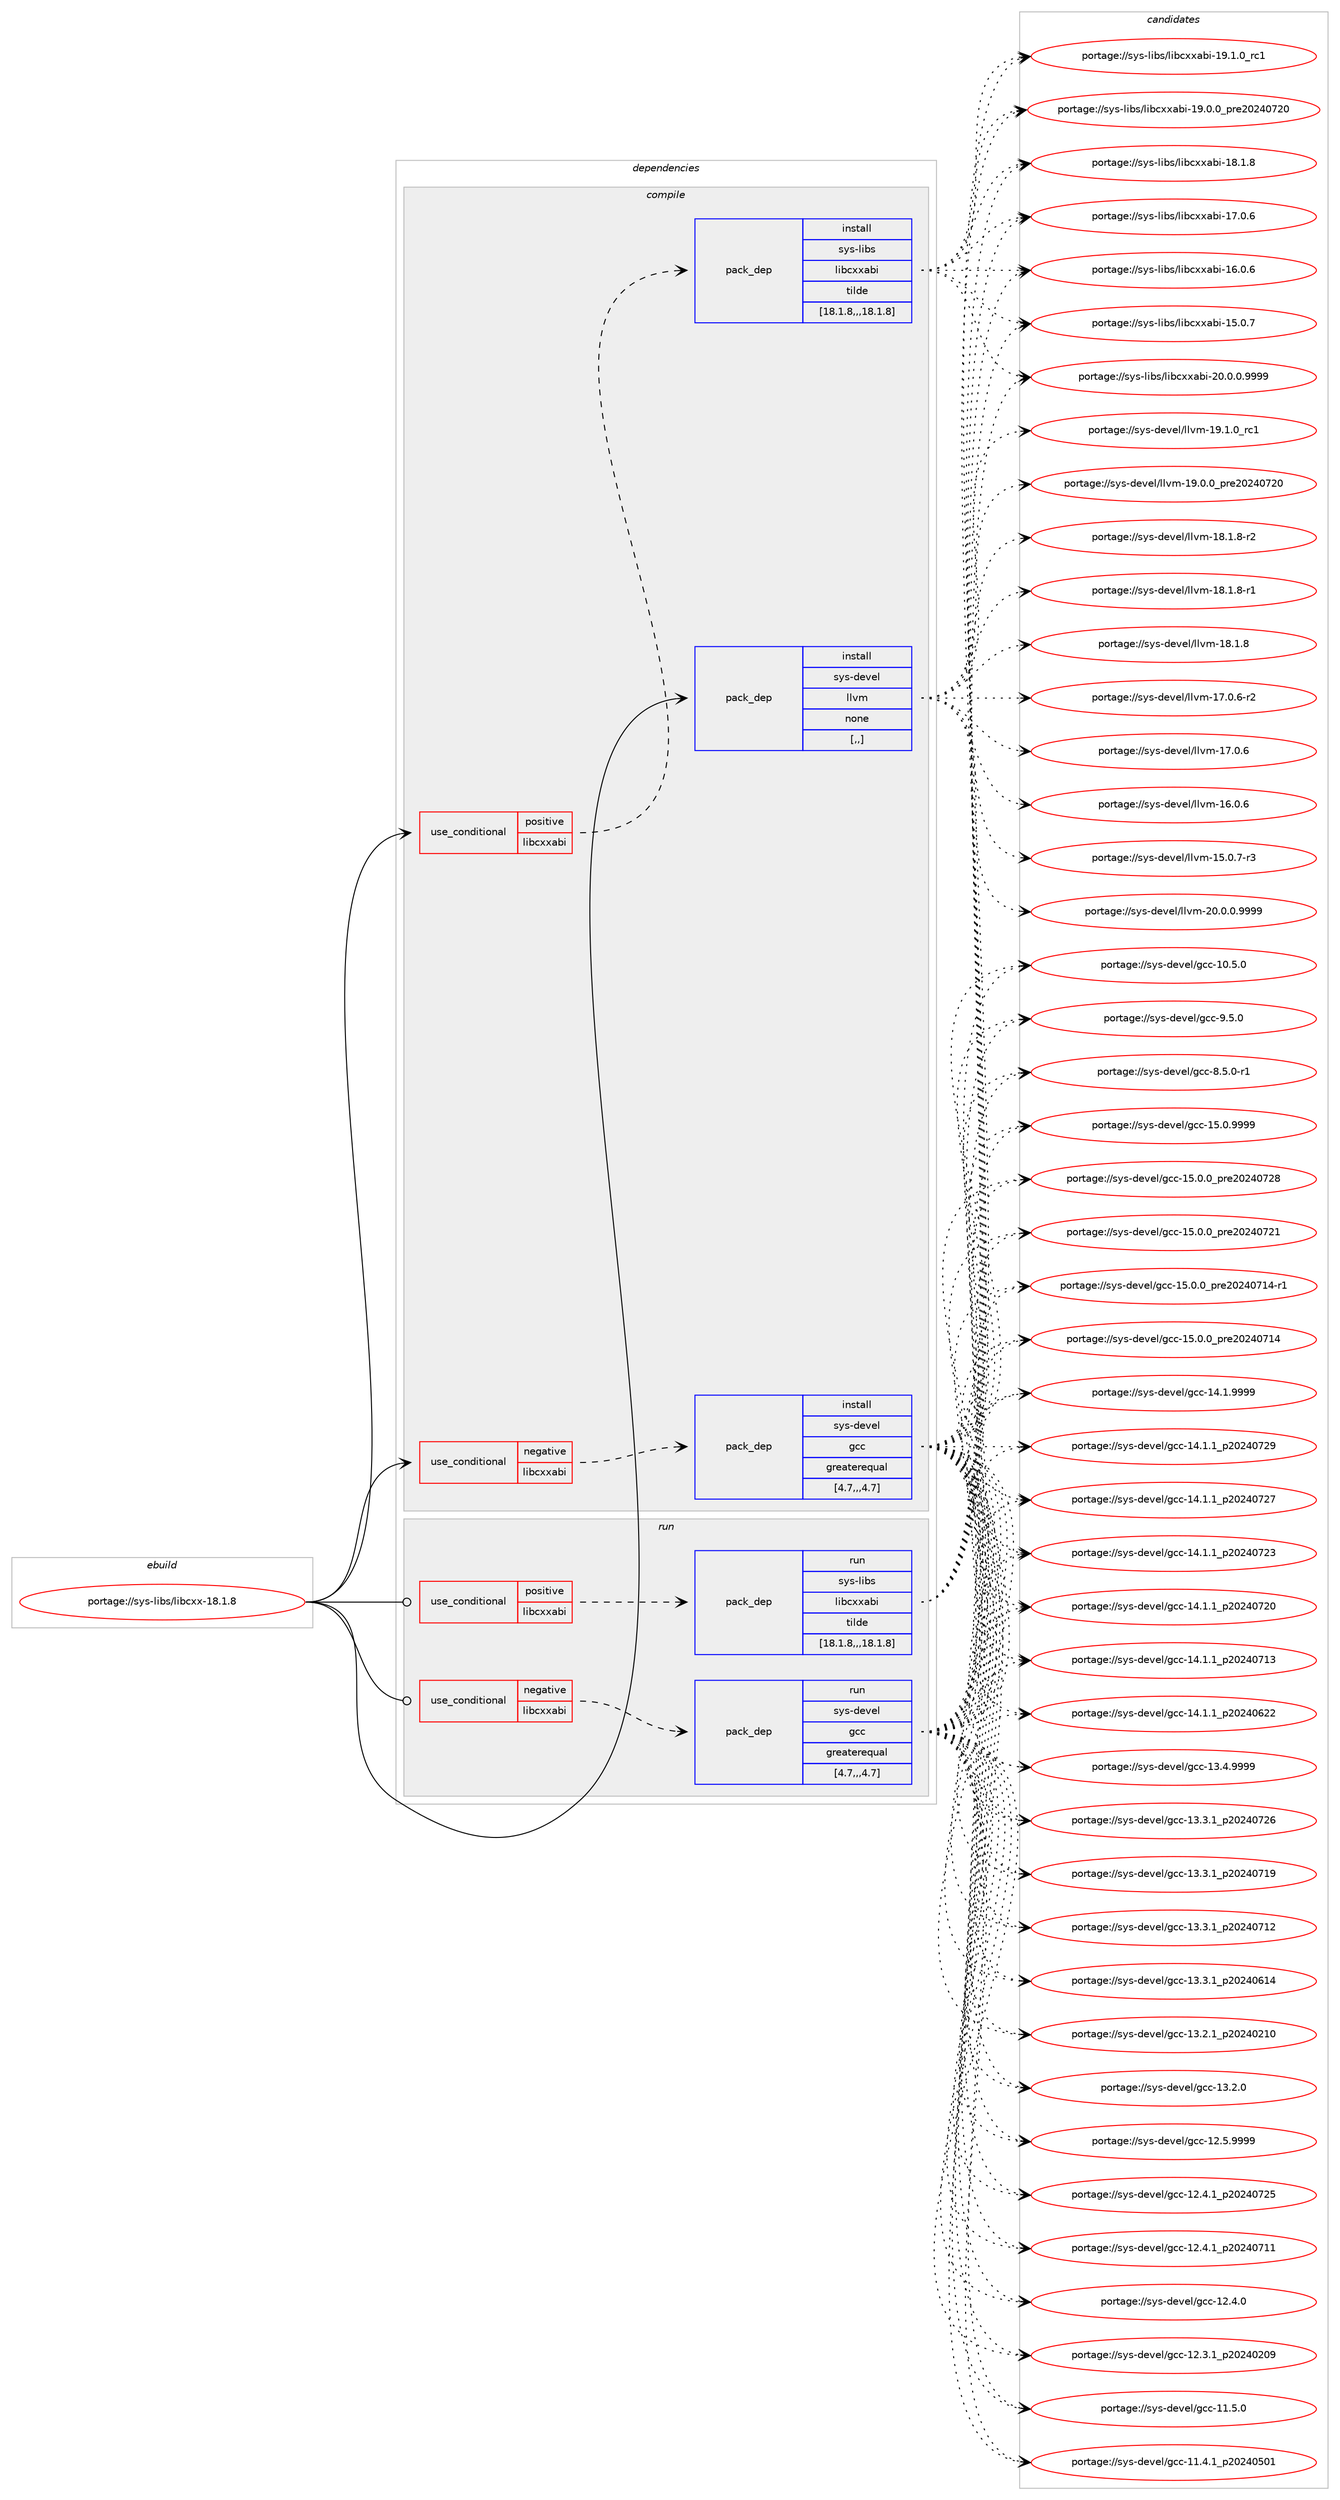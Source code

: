 digraph prolog {

# *************
# Graph options
# *************

newrank=true;
concentrate=true;
compound=true;
graph [rankdir=LR,fontname=Helvetica,fontsize=10,ranksep=1.5];#, ranksep=2.5, nodesep=0.2];
edge  [arrowhead=vee];
node  [fontname=Helvetica,fontsize=10];

# **********
# The ebuild
# **********

subgraph cluster_leftcol {
color=gray;
label=<<i>ebuild</i>>;
id [label="portage://sys-libs/libcxx-18.1.8", color=red, width=4, href="../sys-libs/libcxx-18.1.8.svg"];
}

# ****************
# The dependencies
# ****************

subgraph cluster_midcol {
color=gray;
label=<<i>dependencies</i>>;
subgraph cluster_compile {
fillcolor="#eeeeee";
style=filled;
label=<<i>compile</i>>;
subgraph cond117479 {
dependency440899 [label=<<TABLE BORDER="0" CELLBORDER="1" CELLSPACING="0" CELLPADDING="4"><TR><TD ROWSPAN="3" CELLPADDING="10">use_conditional</TD></TR><TR><TD>negative</TD></TR><TR><TD>libcxxabi</TD></TR></TABLE>>, shape=none, color=red];
subgraph pack320422 {
dependency440900 [label=<<TABLE BORDER="0" CELLBORDER="1" CELLSPACING="0" CELLPADDING="4" WIDTH="220"><TR><TD ROWSPAN="6" CELLPADDING="30">pack_dep</TD></TR><TR><TD WIDTH="110">install</TD></TR><TR><TD>sys-devel</TD></TR><TR><TD>gcc</TD></TR><TR><TD>greaterequal</TD></TR><TR><TD>[4.7,,,4.7]</TD></TR></TABLE>>, shape=none, color=blue];
}
dependency440899:e -> dependency440900:w [weight=20,style="dashed",arrowhead="vee"];
}
id:e -> dependency440899:w [weight=20,style="solid",arrowhead="vee"];
subgraph cond117480 {
dependency440901 [label=<<TABLE BORDER="0" CELLBORDER="1" CELLSPACING="0" CELLPADDING="4"><TR><TD ROWSPAN="3" CELLPADDING="10">use_conditional</TD></TR><TR><TD>positive</TD></TR><TR><TD>libcxxabi</TD></TR></TABLE>>, shape=none, color=red];
subgraph pack320423 {
dependency440902 [label=<<TABLE BORDER="0" CELLBORDER="1" CELLSPACING="0" CELLPADDING="4" WIDTH="220"><TR><TD ROWSPAN="6" CELLPADDING="30">pack_dep</TD></TR><TR><TD WIDTH="110">install</TD></TR><TR><TD>sys-libs</TD></TR><TR><TD>libcxxabi</TD></TR><TR><TD>tilde</TD></TR><TR><TD>[18.1.8,,,18.1.8]</TD></TR></TABLE>>, shape=none, color=blue];
}
dependency440901:e -> dependency440902:w [weight=20,style="dashed",arrowhead="vee"];
}
id:e -> dependency440901:w [weight=20,style="solid",arrowhead="vee"];
subgraph pack320424 {
dependency440903 [label=<<TABLE BORDER="0" CELLBORDER="1" CELLSPACING="0" CELLPADDING="4" WIDTH="220"><TR><TD ROWSPAN="6" CELLPADDING="30">pack_dep</TD></TR><TR><TD WIDTH="110">install</TD></TR><TR><TD>sys-devel</TD></TR><TR><TD>llvm</TD></TR><TR><TD>none</TD></TR><TR><TD>[,,]</TD></TR></TABLE>>, shape=none, color=blue];
}
id:e -> dependency440903:w [weight=20,style="solid",arrowhead="vee"];
}
subgraph cluster_compileandrun {
fillcolor="#eeeeee";
style=filled;
label=<<i>compile and run</i>>;
}
subgraph cluster_run {
fillcolor="#eeeeee";
style=filled;
label=<<i>run</i>>;
subgraph cond117481 {
dependency440904 [label=<<TABLE BORDER="0" CELLBORDER="1" CELLSPACING="0" CELLPADDING="4"><TR><TD ROWSPAN="3" CELLPADDING="10">use_conditional</TD></TR><TR><TD>negative</TD></TR><TR><TD>libcxxabi</TD></TR></TABLE>>, shape=none, color=red];
subgraph pack320425 {
dependency440905 [label=<<TABLE BORDER="0" CELLBORDER="1" CELLSPACING="0" CELLPADDING="4" WIDTH="220"><TR><TD ROWSPAN="6" CELLPADDING="30">pack_dep</TD></TR><TR><TD WIDTH="110">run</TD></TR><TR><TD>sys-devel</TD></TR><TR><TD>gcc</TD></TR><TR><TD>greaterequal</TD></TR><TR><TD>[4.7,,,4.7]</TD></TR></TABLE>>, shape=none, color=blue];
}
dependency440904:e -> dependency440905:w [weight=20,style="dashed",arrowhead="vee"];
}
id:e -> dependency440904:w [weight=20,style="solid",arrowhead="odot"];
subgraph cond117482 {
dependency440906 [label=<<TABLE BORDER="0" CELLBORDER="1" CELLSPACING="0" CELLPADDING="4"><TR><TD ROWSPAN="3" CELLPADDING="10">use_conditional</TD></TR><TR><TD>positive</TD></TR><TR><TD>libcxxabi</TD></TR></TABLE>>, shape=none, color=red];
subgraph pack320426 {
dependency440907 [label=<<TABLE BORDER="0" CELLBORDER="1" CELLSPACING="0" CELLPADDING="4" WIDTH="220"><TR><TD ROWSPAN="6" CELLPADDING="30">pack_dep</TD></TR><TR><TD WIDTH="110">run</TD></TR><TR><TD>sys-libs</TD></TR><TR><TD>libcxxabi</TD></TR><TR><TD>tilde</TD></TR><TR><TD>[18.1.8,,,18.1.8]</TD></TR></TABLE>>, shape=none, color=blue];
}
dependency440906:e -> dependency440907:w [weight=20,style="dashed",arrowhead="vee"];
}
id:e -> dependency440906:w [weight=20,style="solid",arrowhead="odot"];
}
}

# **************
# The candidates
# **************

subgraph cluster_choices {
rank=same;
color=gray;
label=<<i>candidates</i>>;

subgraph choice320422 {
color=black;
nodesep=1;
choice1151211154510010111810110847103999945495346484657575757 [label="portage://sys-devel/gcc-15.0.9999", color=red, width=4,href="../sys-devel/gcc-15.0.9999.svg"];
choice1151211154510010111810110847103999945495346484648951121141015048505248555056 [label="portage://sys-devel/gcc-15.0.0_pre20240728", color=red, width=4,href="../sys-devel/gcc-15.0.0_pre20240728.svg"];
choice1151211154510010111810110847103999945495346484648951121141015048505248555049 [label="portage://sys-devel/gcc-15.0.0_pre20240721", color=red, width=4,href="../sys-devel/gcc-15.0.0_pre20240721.svg"];
choice11512111545100101118101108471039999454953464846489511211410150485052485549524511449 [label="portage://sys-devel/gcc-15.0.0_pre20240714-r1", color=red, width=4,href="../sys-devel/gcc-15.0.0_pre20240714-r1.svg"];
choice1151211154510010111810110847103999945495346484648951121141015048505248554952 [label="portage://sys-devel/gcc-15.0.0_pre20240714", color=red, width=4,href="../sys-devel/gcc-15.0.0_pre20240714.svg"];
choice1151211154510010111810110847103999945495246494657575757 [label="portage://sys-devel/gcc-14.1.9999", color=red, width=4,href="../sys-devel/gcc-14.1.9999.svg"];
choice1151211154510010111810110847103999945495246494649951125048505248555057 [label="portage://sys-devel/gcc-14.1.1_p20240729", color=red, width=4,href="../sys-devel/gcc-14.1.1_p20240729.svg"];
choice1151211154510010111810110847103999945495246494649951125048505248555055 [label="portage://sys-devel/gcc-14.1.1_p20240727", color=red, width=4,href="../sys-devel/gcc-14.1.1_p20240727.svg"];
choice1151211154510010111810110847103999945495246494649951125048505248555051 [label="portage://sys-devel/gcc-14.1.1_p20240723", color=red, width=4,href="../sys-devel/gcc-14.1.1_p20240723.svg"];
choice1151211154510010111810110847103999945495246494649951125048505248555048 [label="portage://sys-devel/gcc-14.1.1_p20240720", color=red, width=4,href="../sys-devel/gcc-14.1.1_p20240720.svg"];
choice1151211154510010111810110847103999945495246494649951125048505248554951 [label="portage://sys-devel/gcc-14.1.1_p20240713", color=red, width=4,href="../sys-devel/gcc-14.1.1_p20240713.svg"];
choice1151211154510010111810110847103999945495246494649951125048505248545050 [label="portage://sys-devel/gcc-14.1.1_p20240622", color=red, width=4,href="../sys-devel/gcc-14.1.1_p20240622.svg"];
choice1151211154510010111810110847103999945495146524657575757 [label="portage://sys-devel/gcc-13.4.9999", color=red, width=4,href="../sys-devel/gcc-13.4.9999.svg"];
choice1151211154510010111810110847103999945495146514649951125048505248555054 [label="portage://sys-devel/gcc-13.3.1_p20240726", color=red, width=4,href="../sys-devel/gcc-13.3.1_p20240726.svg"];
choice1151211154510010111810110847103999945495146514649951125048505248554957 [label="portage://sys-devel/gcc-13.3.1_p20240719", color=red, width=4,href="../sys-devel/gcc-13.3.1_p20240719.svg"];
choice1151211154510010111810110847103999945495146514649951125048505248554950 [label="portage://sys-devel/gcc-13.3.1_p20240712", color=red, width=4,href="../sys-devel/gcc-13.3.1_p20240712.svg"];
choice1151211154510010111810110847103999945495146514649951125048505248544952 [label="portage://sys-devel/gcc-13.3.1_p20240614", color=red, width=4,href="../sys-devel/gcc-13.3.1_p20240614.svg"];
choice1151211154510010111810110847103999945495146504649951125048505248504948 [label="portage://sys-devel/gcc-13.2.1_p20240210", color=red, width=4,href="../sys-devel/gcc-13.2.1_p20240210.svg"];
choice1151211154510010111810110847103999945495146504648 [label="portage://sys-devel/gcc-13.2.0", color=red, width=4,href="../sys-devel/gcc-13.2.0.svg"];
choice1151211154510010111810110847103999945495046534657575757 [label="portage://sys-devel/gcc-12.5.9999", color=red, width=4,href="../sys-devel/gcc-12.5.9999.svg"];
choice1151211154510010111810110847103999945495046524649951125048505248555053 [label="portage://sys-devel/gcc-12.4.1_p20240725", color=red, width=4,href="../sys-devel/gcc-12.4.1_p20240725.svg"];
choice1151211154510010111810110847103999945495046524649951125048505248554949 [label="portage://sys-devel/gcc-12.4.1_p20240711", color=red, width=4,href="../sys-devel/gcc-12.4.1_p20240711.svg"];
choice1151211154510010111810110847103999945495046524648 [label="portage://sys-devel/gcc-12.4.0", color=red, width=4,href="../sys-devel/gcc-12.4.0.svg"];
choice1151211154510010111810110847103999945495046514649951125048505248504857 [label="portage://sys-devel/gcc-12.3.1_p20240209", color=red, width=4,href="../sys-devel/gcc-12.3.1_p20240209.svg"];
choice1151211154510010111810110847103999945494946534648 [label="portage://sys-devel/gcc-11.5.0", color=red, width=4,href="../sys-devel/gcc-11.5.0.svg"];
choice1151211154510010111810110847103999945494946524649951125048505248534849 [label="portage://sys-devel/gcc-11.4.1_p20240501", color=red, width=4,href="../sys-devel/gcc-11.4.1_p20240501.svg"];
choice1151211154510010111810110847103999945494846534648 [label="portage://sys-devel/gcc-10.5.0", color=red, width=4,href="../sys-devel/gcc-10.5.0.svg"];
choice11512111545100101118101108471039999455746534648 [label="portage://sys-devel/gcc-9.5.0", color=red, width=4,href="../sys-devel/gcc-9.5.0.svg"];
choice115121115451001011181011084710399994556465346484511449 [label="portage://sys-devel/gcc-8.5.0-r1", color=red, width=4,href="../sys-devel/gcc-8.5.0-r1.svg"];
dependency440900:e -> choice1151211154510010111810110847103999945495346484657575757:w [style=dotted,weight="100"];
dependency440900:e -> choice1151211154510010111810110847103999945495346484648951121141015048505248555056:w [style=dotted,weight="100"];
dependency440900:e -> choice1151211154510010111810110847103999945495346484648951121141015048505248555049:w [style=dotted,weight="100"];
dependency440900:e -> choice11512111545100101118101108471039999454953464846489511211410150485052485549524511449:w [style=dotted,weight="100"];
dependency440900:e -> choice1151211154510010111810110847103999945495346484648951121141015048505248554952:w [style=dotted,weight="100"];
dependency440900:e -> choice1151211154510010111810110847103999945495246494657575757:w [style=dotted,weight="100"];
dependency440900:e -> choice1151211154510010111810110847103999945495246494649951125048505248555057:w [style=dotted,weight="100"];
dependency440900:e -> choice1151211154510010111810110847103999945495246494649951125048505248555055:w [style=dotted,weight="100"];
dependency440900:e -> choice1151211154510010111810110847103999945495246494649951125048505248555051:w [style=dotted,weight="100"];
dependency440900:e -> choice1151211154510010111810110847103999945495246494649951125048505248555048:w [style=dotted,weight="100"];
dependency440900:e -> choice1151211154510010111810110847103999945495246494649951125048505248554951:w [style=dotted,weight="100"];
dependency440900:e -> choice1151211154510010111810110847103999945495246494649951125048505248545050:w [style=dotted,weight="100"];
dependency440900:e -> choice1151211154510010111810110847103999945495146524657575757:w [style=dotted,weight="100"];
dependency440900:e -> choice1151211154510010111810110847103999945495146514649951125048505248555054:w [style=dotted,weight="100"];
dependency440900:e -> choice1151211154510010111810110847103999945495146514649951125048505248554957:w [style=dotted,weight="100"];
dependency440900:e -> choice1151211154510010111810110847103999945495146514649951125048505248554950:w [style=dotted,weight="100"];
dependency440900:e -> choice1151211154510010111810110847103999945495146514649951125048505248544952:w [style=dotted,weight="100"];
dependency440900:e -> choice1151211154510010111810110847103999945495146504649951125048505248504948:w [style=dotted,weight="100"];
dependency440900:e -> choice1151211154510010111810110847103999945495146504648:w [style=dotted,weight="100"];
dependency440900:e -> choice1151211154510010111810110847103999945495046534657575757:w [style=dotted,weight="100"];
dependency440900:e -> choice1151211154510010111810110847103999945495046524649951125048505248555053:w [style=dotted,weight="100"];
dependency440900:e -> choice1151211154510010111810110847103999945495046524649951125048505248554949:w [style=dotted,weight="100"];
dependency440900:e -> choice1151211154510010111810110847103999945495046524648:w [style=dotted,weight="100"];
dependency440900:e -> choice1151211154510010111810110847103999945495046514649951125048505248504857:w [style=dotted,weight="100"];
dependency440900:e -> choice1151211154510010111810110847103999945494946534648:w [style=dotted,weight="100"];
dependency440900:e -> choice1151211154510010111810110847103999945494946524649951125048505248534849:w [style=dotted,weight="100"];
dependency440900:e -> choice1151211154510010111810110847103999945494846534648:w [style=dotted,weight="100"];
dependency440900:e -> choice11512111545100101118101108471039999455746534648:w [style=dotted,weight="100"];
dependency440900:e -> choice115121115451001011181011084710399994556465346484511449:w [style=dotted,weight="100"];
}
subgraph choice320423 {
color=black;
nodesep=1;
choice11512111545108105981154710810598991201209798105455048464846484657575757 [label="portage://sys-libs/libcxxabi-20.0.0.9999", color=red, width=4,href="../sys-libs/libcxxabi-20.0.0.9999.svg"];
choice1151211154510810598115471081059899120120979810545495746494648951149949 [label="portage://sys-libs/libcxxabi-19.1.0_rc1", color=red, width=4,href="../sys-libs/libcxxabi-19.1.0_rc1.svg"];
choice1151211154510810598115471081059899120120979810545495746484648951121141015048505248555048 [label="portage://sys-libs/libcxxabi-19.0.0_pre20240720", color=red, width=4,href="../sys-libs/libcxxabi-19.0.0_pre20240720.svg"];
choice1151211154510810598115471081059899120120979810545495646494656 [label="portage://sys-libs/libcxxabi-18.1.8", color=red, width=4,href="../sys-libs/libcxxabi-18.1.8.svg"];
choice1151211154510810598115471081059899120120979810545495546484654 [label="portage://sys-libs/libcxxabi-17.0.6", color=red, width=4,href="../sys-libs/libcxxabi-17.0.6.svg"];
choice1151211154510810598115471081059899120120979810545495446484654 [label="portage://sys-libs/libcxxabi-16.0.6", color=red, width=4,href="../sys-libs/libcxxabi-16.0.6.svg"];
choice1151211154510810598115471081059899120120979810545495346484655 [label="portage://sys-libs/libcxxabi-15.0.7", color=red, width=4,href="../sys-libs/libcxxabi-15.0.7.svg"];
dependency440902:e -> choice11512111545108105981154710810598991201209798105455048464846484657575757:w [style=dotted,weight="100"];
dependency440902:e -> choice1151211154510810598115471081059899120120979810545495746494648951149949:w [style=dotted,weight="100"];
dependency440902:e -> choice1151211154510810598115471081059899120120979810545495746484648951121141015048505248555048:w [style=dotted,weight="100"];
dependency440902:e -> choice1151211154510810598115471081059899120120979810545495646494656:w [style=dotted,weight="100"];
dependency440902:e -> choice1151211154510810598115471081059899120120979810545495546484654:w [style=dotted,weight="100"];
dependency440902:e -> choice1151211154510810598115471081059899120120979810545495446484654:w [style=dotted,weight="100"];
dependency440902:e -> choice1151211154510810598115471081059899120120979810545495346484655:w [style=dotted,weight="100"];
}
subgraph choice320424 {
color=black;
nodesep=1;
choice1151211154510010111810110847108108118109455048464846484657575757 [label="portage://sys-devel/llvm-20.0.0.9999", color=red, width=4,href="../sys-devel/llvm-20.0.0.9999.svg"];
choice115121115451001011181011084710810811810945495746494648951149949 [label="portage://sys-devel/llvm-19.1.0_rc1", color=red, width=4,href="../sys-devel/llvm-19.1.0_rc1.svg"];
choice115121115451001011181011084710810811810945495746484648951121141015048505248555048 [label="portage://sys-devel/llvm-19.0.0_pre20240720", color=red, width=4,href="../sys-devel/llvm-19.0.0_pre20240720.svg"];
choice1151211154510010111810110847108108118109454956464946564511450 [label="portage://sys-devel/llvm-18.1.8-r2", color=red, width=4,href="../sys-devel/llvm-18.1.8-r2.svg"];
choice1151211154510010111810110847108108118109454956464946564511449 [label="portage://sys-devel/llvm-18.1.8-r1", color=red, width=4,href="../sys-devel/llvm-18.1.8-r1.svg"];
choice115121115451001011181011084710810811810945495646494656 [label="portage://sys-devel/llvm-18.1.8", color=red, width=4,href="../sys-devel/llvm-18.1.8.svg"];
choice1151211154510010111810110847108108118109454955464846544511450 [label="portage://sys-devel/llvm-17.0.6-r2", color=red, width=4,href="../sys-devel/llvm-17.0.6-r2.svg"];
choice115121115451001011181011084710810811810945495546484654 [label="portage://sys-devel/llvm-17.0.6", color=red, width=4,href="../sys-devel/llvm-17.0.6.svg"];
choice115121115451001011181011084710810811810945495446484654 [label="portage://sys-devel/llvm-16.0.6", color=red, width=4,href="../sys-devel/llvm-16.0.6.svg"];
choice1151211154510010111810110847108108118109454953464846554511451 [label="portage://sys-devel/llvm-15.0.7-r3", color=red, width=4,href="../sys-devel/llvm-15.0.7-r3.svg"];
dependency440903:e -> choice1151211154510010111810110847108108118109455048464846484657575757:w [style=dotted,weight="100"];
dependency440903:e -> choice115121115451001011181011084710810811810945495746494648951149949:w [style=dotted,weight="100"];
dependency440903:e -> choice115121115451001011181011084710810811810945495746484648951121141015048505248555048:w [style=dotted,weight="100"];
dependency440903:e -> choice1151211154510010111810110847108108118109454956464946564511450:w [style=dotted,weight="100"];
dependency440903:e -> choice1151211154510010111810110847108108118109454956464946564511449:w [style=dotted,weight="100"];
dependency440903:e -> choice115121115451001011181011084710810811810945495646494656:w [style=dotted,weight="100"];
dependency440903:e -> choice1151211154510010111810110847108108118109454955464846544511450:w [style=dotted,weight="100"];
dependency440903:e -> choice115121115451001011181011084710810811810945495546484654:w [style=dotted,weight="100"];
dependency440903:e -> choice115121115451001011181011084710810811810945495446484654:w [style=dotted,weight="100"];
dependency440903:e -> choice1151211154510010111810110847108108118109454953464846554511451:w [style=dotted,weight="100"];
}
subgraph choice320425 {
color=black;
nodesep=1;
choice1151211154510010111810110847103999945495346484657575757 [label="portage://sys-devel/gcc-15.0.9999", color=red, width=4,href="../sys-devel/gcc-15.0.9999.svg"];
choice1151211154510010111810110847103999945495346484648951121141015048505248555056 [label="portage://sys-devel/gcc-15.0.0_pre20240728", color=red, width=4,href="../sys-devel/gcc-15.0.0_pre20240728.svg"];
choice1151211154510010111810110847103999945495346484648951121141015048505248555049 [label="portage://sys-devel/gcc-15.0.0_pre20240721", color=red, width=4,href="../sys-devel/gcc-15.0.0_pre20240721.svg"];
choice11512111545100101118101108471039999454953464846489511211410150485052485549524511449 [label="portage://sys-devel/gcc-15.0.0_pre20240714-r1", color=red, width=4,href="../sys-devel/gcc-15.0.0_pre20240714-r1.svg"];
choice1151211154510010111810110847103999945495346484648951121141015048505248554952 [label="portage://sys-devel/gcc-15.0.0_pre20240714", color=red, width=4,href="../sys-devel/gcc-15.0.0_pre20240714.svg"];
choice1151211154510010111810110847103999945495246494657575757 [label="portage://sys-devel/gcc-14.1.9999", color=red, width=4,href="../sys-devel/gcc-14.1.9999.svg"];
choice1151211154510010111810110847103999945495246494649951125048505248555057 [label="portage://sys-devel/gcc-14.1.1_p20240729", color=red, width=4,href="../sys-devel/gcc-14.1.1_p20240729.svg"];
choice1151211154510010111810110847103999945495246494649951125048505248555055 [label="portage://sys-devel/gcc-14.1.1_p20240727", color=red, width=4,href="../sys-devel/gcc-14.1.1_p20240727.svg"];
choice1151211154510010111810110847103999945495246494649951125048505248555051 [label="portage://sys-devel/gcc-14.1.1_p20240723", color=red, width=4,href="../sys-devel/gcc-14.1.1_p20240723.svg"];
choice1151211154510010111810110847103999945495246494649951125048505248555048 [label="portage://sys-devel/gcc-14.1.1_p20240720", color=red, width=4,href="../sys-devel/gcc-14.1.1_p20240720.svg"];
choice1151211154510010111810110847103999945495246494649951125048505248554951 [label="portage://sys-devel/gcc-14.1.1_p20240713", color=red, width=4,href="../sys-devel/gcc-14.1.1_p20240713.svg"];
choice1151211154510010111810110847103999945495246494649951125048505248545050 [label="portage://sys-devel/gcc-14.1.1_p20240622", color=red, width=4,href="../sys-devel/gcc-14.1.1_p20240622.svg"];
choice1151211154510010111810110847103999945495146524657575757 [label="portage://sys-devel/gcc-13.4.9999", color=red, width=4,href="../sys-devel/gcc-13.4.9999.svg"];
choice1151211154510010111810110847103999945495146514649951125048505248555054 [label="portage://sys-devel/gcc-13.3.1_p20240726", color=red, width=4,href="../sys-devel/gcc-13.3.1_p20240726.svg"];
choice1151211154510010111810110847103999945495146514649951125048505248554957 [label="portage://sys-devel/gcc-13.3.1_p20240719", color=red, width=4,href="../sys-devel/gcc-13.3.1_p20240719.svg"];
choice1151211154510010111810110847103999945495146514649951125048505248554950 [label="portage://sys-devel/gcc-13.3.1_p20240712", color=red, width=4,href="../sys-devel/gcc-13.3.1_p20240712.svg"];
choice1151211154510010111810110847103999945495146514649951125048505248544952 [label="portage://sys-devel/gcc-13.3.1_p20240614", color=red, width=4,href="../sys-devel/gcc-13.3.1_p20240614.svg"];
choice1151211154510010111810110847103999945495146504649951125048505248504948 [label="portage://sys-devel/gcc-13.2.1_p20240210", color=red, width=4,href="../sys-devel/gcc-13.2.1_p20240210.svg"];
choice1151211154510010111810110847103999945495146504648 [label="portage://sys-devel/gcc-13.2.0", color=red, width=4,href="../sys-devel/gcc-13.2.0.svg"];
choice1151211154510010111810110847103999945495046534657575757 [label="portage://sys-devel/gcc-12.5.9999", color=red, width=4,href="../sys-devel/gcc-12.5.9999.svg"];
choice1151211154510010111810110847103999945495046524649951125048505248555053 [label="portage://sys-devel/gcc-12.4.1_p20240725", color=red, width=4,href="../sys-devel/gcc-12.4.1_p20240725.svg"];
choice1151211154510010111810110847103999945495046524649951125048505248554949 [label="portage://sys-devel/gcc-12.4.1_p20240711", color=red, width=4,href="../sys-devel/gcc-12.4.1_p20240711.svg"];
choice1151211154510010111810110847103999945495046524648 [label="portage://sys-devel/gcc-12.4.0", color=red, width=4,href="../sys-devel/gcc-12.4.0.svg"];
choice1151211154510010111810110847103999945495046514649951125048505248504857 [label="portage://sys-devel/gcc-12.3.1_p20240209", color=red, width=4,href="../sys-devel/gcc-12.3.1_p20240209.svg"];
choice1151211154510010111810110847103999945494946534648 [label="portage://sys-devel/gcc-11.5.0", color=red, width=4,href="../sys-devel/gcc-11.5.0.svg"];
choice1151211154510010111810110847103999945494946524649951125048505248534849 [label="portage://sys-devel/gcc-11.4.1_p20240501", color=red, width=4,href="../sys-devel/gcc-11.4.1_p20240501.svg"];
choice1151211154510010111810110847103999945494846534648 [label="portage://sys-devel/gcc-10.5.0", color=red, width=4,href="../sys-devel/gcc-10.5.0.svg"];
choice11512111545100101118101108471039999455746534648 [label="portage://sys-devel/gcc-9.5.0", color=red, width=4,href="../sys-devel/gcc-9.5.0.svg"];
choice115121115451001011181011084710399994556465346484511449 [label="portage://sys-devel/gcc-8.5.0-r1", color=red, width=4,href="../sys-devel/gcc-8.5.0-r1.svg"];
dependency440905:e -> choice1151211154510010111810110847103999945495346484657575757:w [style=dotted,weight="100"];
dependency440905:e -> choice1151211154510010111810110847103999945495346484648951121141015048505248555056:w [style=dotted,weight="100"];
dependency440905:e -> choice1151211154510010111810110847103999945495346484648951121141015048505248555049:w [style=dotted,weight="100"];
dependency440905:e -> choice11512111545100101118101108471039999454953464846489511211410150485052485549524511449:w [style=dotted,weight="100"];
dependency440905:e -> choice1151211154510010111810110847103999945495346484648951121141015048505248554952:w [style=dotted,weight="100"];
dependency440905:e -> choice1151211154510010111810110847103999945495246494657575757:w [style=dotted,weight="100"];
dependency440905:e -> choice1151211154510010111810110847103999945495246494649951125048505248555057:w [style=dotted,weight="100"];
dependency440905:e -> choice1151211154510010111810110847103999945495246494649951125048505248555055:w [style=dotted,weight="100"];
dependency440905:e -> choice1151211154510010111810110847103999945495246494649951125048505248555051:w [style=dotted,weight="100"];
dependency440905:e -> choice1151211154510010111810110847103999945495246494649951125048505248555048:w [style=dotted,weight="100"];
dependency440905:e -> choice1151211154510010111810110847103999945495246494649951125048505248554951:w [style=dotted,weight="100"];
dependency440905:e -> choice1151211154510010111810110847103999945495246494649951125048505248545050:w [style=dotted,weight="100"];
dependency440905:e -> choice1151211154510010111810110847103999945495146524657575757:w [style=dotted,weight="100"];
dependency440905:e -> choice1151211154510010111810110847103999945495146514649951125048505248555054:w [style=dotted,weight="100"];
dependency440905:e -> choice1151211154510010111810110847103999945495146514649951125048505248554957:w [style=dotted,weight="100"];
dependency440905:e -> choice1151211154510010111810110847103999945495146514649951125048505248554950:w [style=dotted,weight="100"];
dependency440905:e -> choice1151211154510010111810110847103999945495146514649951125048505248544952:w [style=dotted,weight="100"];
dependency440905:e -> choice1151211154510010111810110847103999945495146504649951125048505248504948:w [style=dotted,weight="100"];
dependency440905:e -> choice1151211154510010111810110847103999945495146504648:w [style=dotted,weight="100"];
dependency440905:e -> choice1151211154510010111810110847103999945495046534657575757:w [style=dotted,weight="100"];
dependency440905:e -> choice1151211154510010111810110847103999945495046524649951125048505248555053:w [style=dotted,weight="100"];
dependency440905:e -> choice1151211154510010111810110847103999945495046524649951125048505248554949:w [style=dotted,weight="100"];
dependency440905:e -> choice1151211154510010111810110847103999945495046524648:w [style=dotted,weight="100"];
dependency440905:e -> choice1151211154510010111810110847103999945495046514649951125048505248504857:w [style=dotted,weight="100"];
dependency440905:e -> choice1151211154510010111810110847103999945494946534648:w [style=dotted,weight="100"];
dependency440905:e -> choice1151211154510010111810110847103999945494946524649951125048505248534849:w [style=dotted,weight="100"];
dependency440905:e -> choice1151211154510010111810110847103999945494846534648:w [style=dotted,weight="100"];
dependency440905:e -> choice11512111545100101118101108471039999455746534648:w [style=dotted,weight="100"];
dependency440905:e -> choice115121115451001011181011084710399994556465346484511449:w [style=dotted,weight="100"];
}
subgraph choice320426 {
color=black;
nodesep=1;
choice11512111545108105981154710810598991201209798105455048464846484657575757 [label="portage://sys-libs/libcxxabi-20.0.0.9999", color=red, width=4,href="../sys-libs/libcxxabi-20.0.0.9999.svg"];
choice1151211154510810598115471081059899120120979810545495746494648951149949 [label="portage://sys-libs/libcxxabi-19.1.0_rc1", color=red, width=4,href="../sys-libs/libcxxabi-19.1.0_rc1.svg"];
choice1151211154510810598115471081059899120120979810545495746484648951121141015048505248555048 [label="portage://sys-libs/libcxxabi-19.0.0_pre20240720", color=red, width=4,href="../sys-libs/libcxxabi-19.0.0_pre20240720.svg"];
choice1151211154510810598115471081059899120120979810545495646494656 [label="portage://sys-libs/libcxxabi-18.1.8", color=red, width=4,href="../sys-libs/libcxxabi-18.1.8.svg"];
choice1151211154510810598115471081059899120120979810545495546484654 [label="portage://sys-libs/libcxxabi-17.0.6", color=red, width=4,href="../sys-libs/libcxxabi-17.0.6.svg"];
choice1151211154510810598115471081059899120120979810545495446484654 [label="portage://sys-libs/libcxxabi-16.0.6", color=red, width=4,href="../sys-libs/libcxxabi-16.0.6.svg"];
choice1151211154510810598115471081059899120120979810545495346484655 [label="portage://sys-libs/libcxxabi-15.0.7", color=red, width=4,href="../sys-libs/libcxxabi-15.0.7.svg"];
dependency440907:e -> choice11512111545108105981154710810598991201209798105455048464846484657575757:w [style=dotted,weight="100"];
dependency440907:e -> choice1151211154510810598115471081059899120120979810545495746494648951149949:w [style=dotted,weight="100"];
dependency440907:e -> choice1151211154510810598115471081059899120120979810545495746484648951121141015048505248555048:w [style=dotted,weight="100"];
dependency440907:e -> choice1151211154510810598115471081059899120120979810545495646494656:w [style=dotted,weight="100"];
dependency440907:e -> choice1151211154510810598115471081059899120120979810545495546484654:w [style=dotted,weight="100"];
dependency440907:e -> choice1151211154510810598115471081059899120120979810545495446484654:w [style=dotted,weight="100"];
dependency440907:e -> choice1151211154510810598115471081059899120120979810545495346484655:w [style=dotted,weight="100"];
}
}

}
